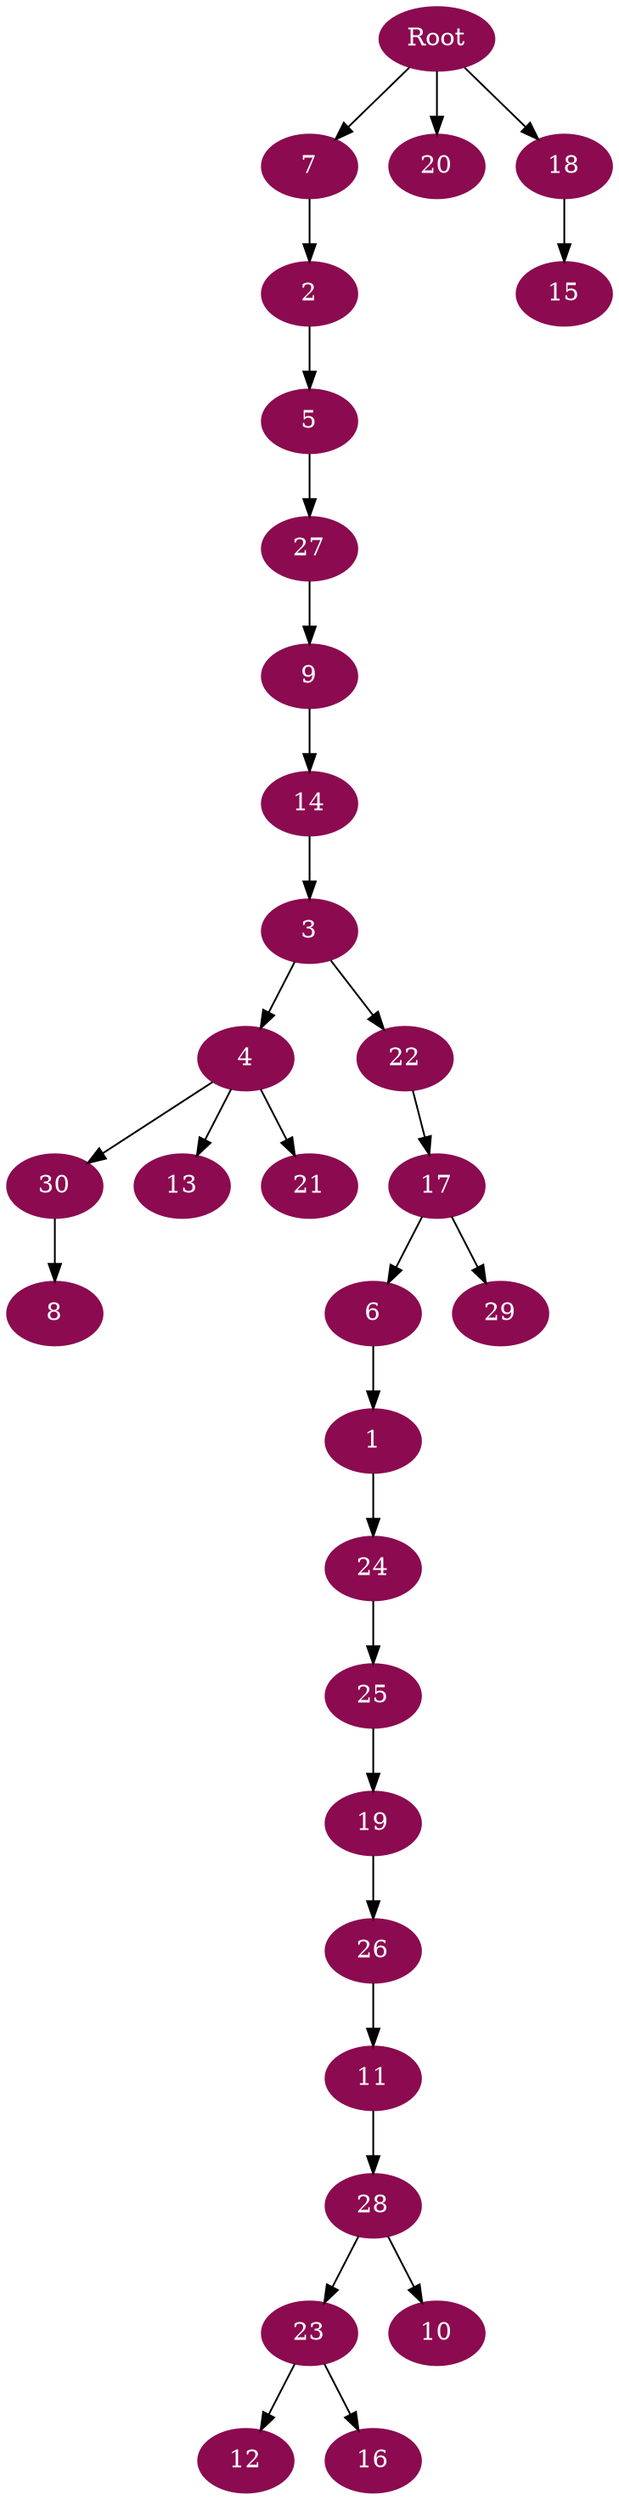 digraph G {
node [color=deeppink4, style=filled, fontcolor=white];
Root -> 7;
7 -> 2;
2 -> 5;
5 -> 27;
27 -> 9;
9 -> 14;
14 -> 3;
3 -> 4;
4 -> 30;
30 -> 8;
4 -> 13;
4 -> 21;
3 -> 22;
22 -> 17;
17 -> 6;
6 -> 1;
1 -> 24;
24 -> 25;
25 -> 19;
19 -> 26;
26 -> 11;
11 -> 28;
28 -> 23;
23 -> 12;
23 -> 16;
28 -> 10;
17 -> 29;
Root -> 20;
Root -> 18;
18 -> 15;
}
